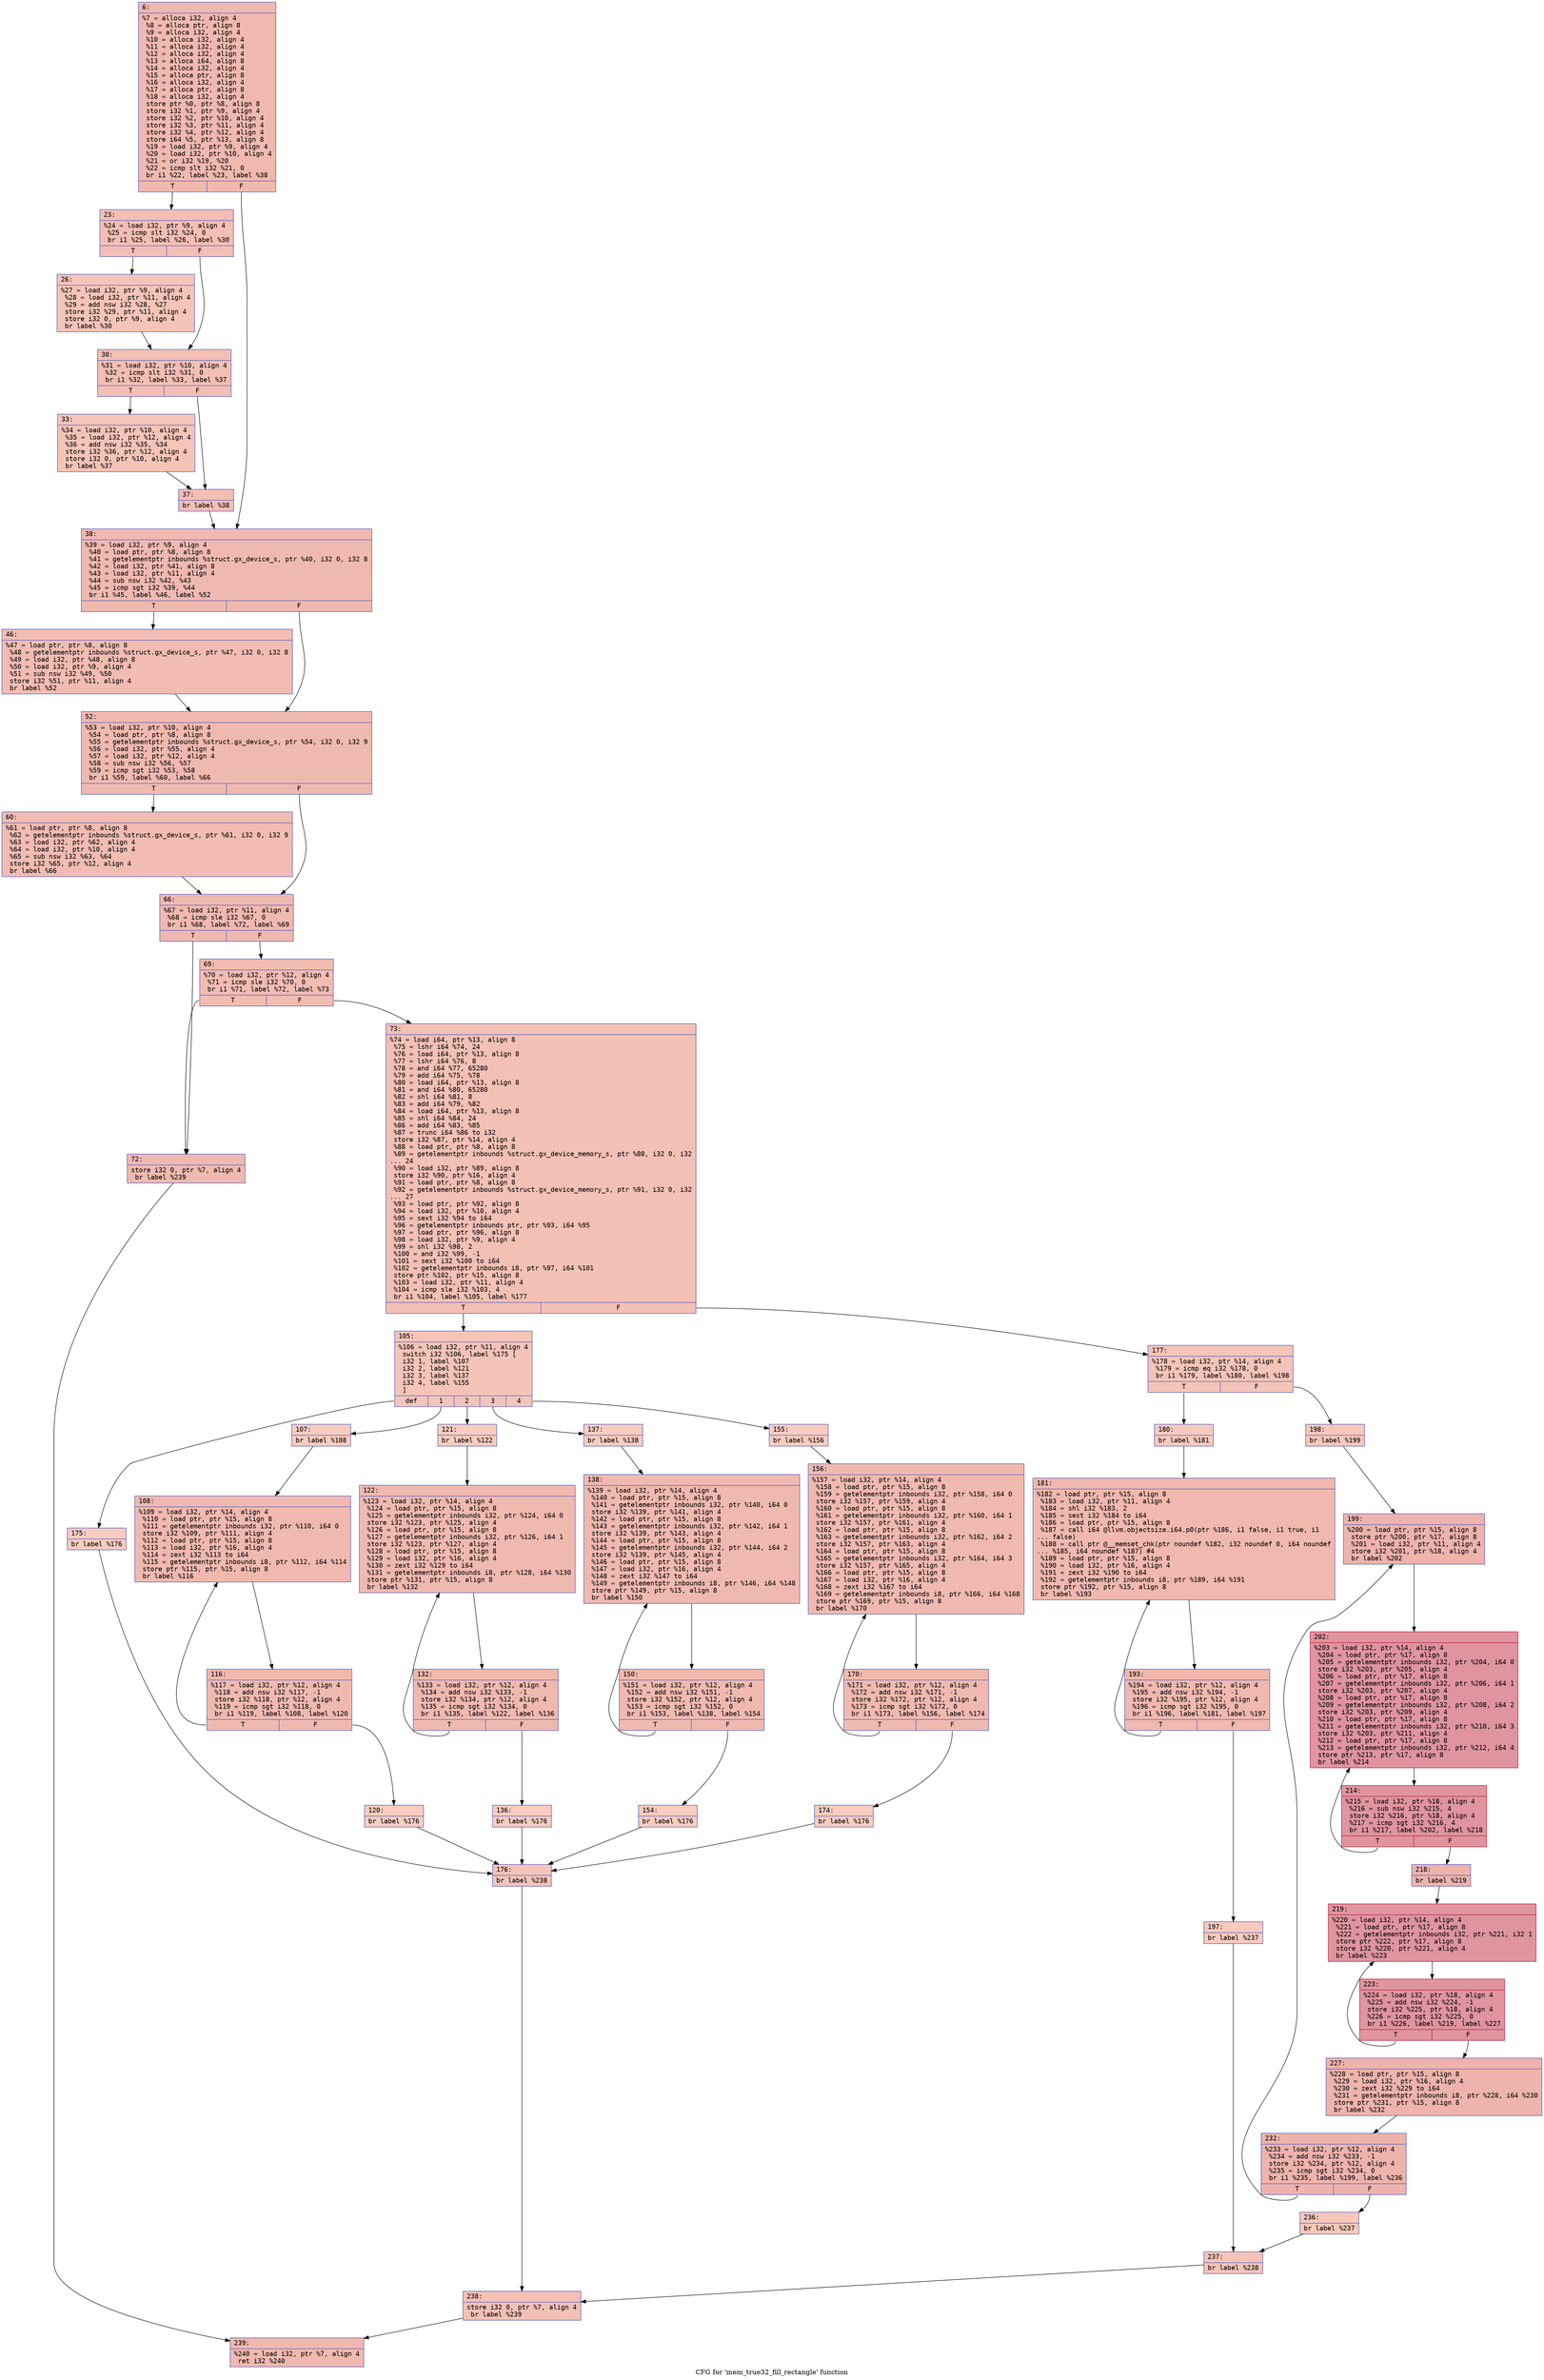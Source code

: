 digraph "CFG for 'mem_true32_fill_rectangle' function" {
	label="CFG for 'mem_true32_fill_rectangle' function";

	Node0x600000a4a0d0 [shape=record,color="#3d50c3ff", style=filled, fillcolor="#de614d70" fontname="Courier",label="{6:\l|  %7 = alloca i32, align 4\l  %8 = alloca ptr, align 8\l  %9 = alloca i32, align 4\l  %10 = alloca i32, align 4\l  %11 = alloca i32, align 4\l  %12 = alloca i32, align 4\l  %13 = alloca i64, align 8\l  %14 = alloca i32, align 4\l  %15 = alloca ptr, align 8\l  %16 = alloca i32, align 4\l  %17 = alloca ptr, align 8\l  %18 = alloca i32, align 4\l  store ptr %0, ptr %8, align 8\l  store i32 %1, ptr %9, align 4\l  store i32 %2, ptr %10, align 4\l  store i32 %3, ptr %11, align 4\l  store i32 %4, ptr %12, align 4\l  store i64 %5, ptr %13, align 8\l  %19 = load i32, ptr %9, align 4\l  %20 = load i32, ptr %10, align 4\l  %21 = or i32 %19, %20\l  %22 = icmp slt i32 %21, 0\l  br i1 %22, label %23, label %38\l|{<s0>T|<s1>F}}"];
	Node0x600000a4a0d0:s0 -> Node0x600000a4a120[tooltip="6 -> 23\nProbability 37.50%" ];
	Node0x600000a4a0d0:s1 -> Node0x600000a4a2b0[tooltip="6 -> 38\nProbability 62.50%" ];
	Node0x600000a4a120 [shape=record,color="#3d50c3ff", style=filled, fillcolor="#e36c5570" fontname="Courier",label="{23:\l|  %24 = load i32, ptr %9, align 4\l  %25 = icmp slt i32 %24, 0\l  br i1 %25, label %26, label %30\l|{<s0>T|<s1>F}}"];
	Node0x600000a4a120:s0 -> Node0x600000a4a170[tooltip="23 -> 26\nProbability 37.50%" ];
	Node0x600000a4a120:s1 -> Node0x600000a4a1c0[tooltip="23 -> 30\nProbability 62.50%" ];
	Node0x600000a4a170 [shape=record,color="#3d50c3ff", style=filled, fillcolor="#e97a5f70" fontname="Courier",label="{26:\l|  %27 = load i32, ptr %9, align 4\l  %28 = load i32, ptr %11, align 4\l  %29 = add nsw i32 %28, %27\l  store i32 %29, ptr %11, align 4\l  store i32 0, ptr %9, align 4\l  br label %30\l}"];
	Node0x600000a4a170 -> Node0x600000a4a1c0[tooltip="26 -> 30\nProbability 100.00%" ];
	Node0x600000a4a1c0 [shape=record,color="#3d50c3ff", style=filled, fillcolor="#e36c5570" fontname="Courier",label="{30:\l|  %31 = load i32, ptr %10, align 4\l  %32 = icmp slt i32 %31, 0\l  br i1 %32, label %33, label %37\l|{<s0>T|<s1>F}}"];
	Node0x600000a4a1c0:s0 -> Node0x600000a4a210[tooltip="30 -> 33\nProbability 37.50%" ];
	Node0x600000a4a1c0:s1 -> Node0x600000a4a260[tooltip="30 -> 37\nProbability 62.50%" ];
	Node0x600000a4a210 [shape=record,color="#3d50c3ff", style=filled, fillcolor="#e97a5f70" fontname="Courier",label="{33:\l|  %34 = load i32, ptr %10, align 4\l  %35 = load i32, ptr %12, align 4\l  %36 = add nsw i32 %35, %34\l  store i32 %36, ptr %12, align 4\l  store i32 0, ptr %10, align 4\l  br label %37\l}"];
	Node0x600000a4a210 -> Node0x600000a4a260[tooltip="33 -> 37\nProbability 100.00%" ];
	Node0x600000a4a260 [shape=record,color="#3d50c3ff", style=filled, fillcolor="#e36c5570" fontname="Courier",label="{37:\l|  br label %38\l}"];
	Node0x600000a4a260 -> Node0x600000a4a2b0[tooltip="37 -> 38\nProbability 100.00%" ];
	Node0x600000a4a2b0 [shape=record,color="#3d50c3ff", style=filled, fillcolor="#de614d70" fontname="Courier",label="{38:\l|  %39 = load i32, ptr %9, align 4\l  %40 = load ptr, ptr %8, align 8\l  %41 = getelementptr inbounds %struct.gx_device_s, ptr %40, i32 0, i32 8\l  %42 = load i32, ptr %41, align 8\l  %43 = load i32, ptr %11, align 4\l  %44 = sub nsw i32 %42, %43\l  %45 = icmp sgt i32 %39, %44\l  br i1 %45, label %46, label %52\l|{<s0>T|<s1>F}}"];
	Node0x600000a4a2b0:s0 -> Node0x600000a4a300[tooltip="38 -> 46\nProbability 50.00%" ];
	Node0x600000a4a2b0:s1 -> Node0x600000a4a350[tooltip="38 -> 52\nProbability 50.00%" ];
	Node0x600000a4a300 [shape=record,color="#3d50c3ff", style=filled, fillcolor="#e1675170" fontname="Courier",label="{46:\l|  %47 = load ptr, ptr %8, align 8\l  %48 = getelementptr inbounds %struct.gx_device_s, ptr %47, i32 0, i32 8\l  %49 = load i32, ptr %48, align 8\l  %50 = load i32, ptr %9, align 4\l  %51 = sub nsw i32 %49, %50\l  store i32 %51, ptr %11, align 4\l  br label %52\l}"];
	Node0x600000a4a300 -> Node0x600000a4a350[tooltip="46 -> 52\nProbability 100.00%" ];
	Node0x600000a4a350 [shape=record,color="#3d50c3ff", style=filled, fillcolor="#de614d70" fontname="Courier",label="{52:\l|  %53 = load i32, ptr %10, align 4\l  %54 = load ptr, ptr %8, align 8\l  %55 = getelementptr inbounds %struct.gx_device_s, ptr %54, i32 0, i32 9\l  %56 = load i32, ptr %55, align 4\l  %57 = load i32, ptr %12, align 4\l  %58 = sub nsw i32 %56, %57\l  %59 = icmp sgt i32 %53, %58\l  br i1 %59, label %60, label %66\l|{<s0>T|<s1>F}}"];
	Node0x600000a4a350:s0 -> Node0x600000a4a3a0[tooltip="52 -> 60\nProbability 50.00%" ];
	Node0x600000a4a350:s1 -> Node0x600000a4a3f0[tooltip="52 -> 66\nProbability 50.00%" ];
	Node0x600000a4a3a0 [shape=record,color="#3d50c3ff", style=filled, fillcolor="#e1675170" fontname="Courier",label="{60:\l|  %61 = load ptr, ptr %8, align 8\l  %62 = getelementptr inbounds %struct.gx_device_s, ptr %61, i32 0, i32 9\l  %63 = load i32, ptr %62, align 4\l  %64 = load i32, ptr %10, align 4\l  %65 = sub nsw i32 %63, %64\l  store i32 %65, ptr %12, align 4\l  br label %66\l}"];
	Node0x600000a4a3a0 -> Node0x600000a4a3f0[tooltip="60 -> 66\nProbability 100.00%" ];
	Node0x600000a4a3f0 [shape=record,color="#3d50c3ff", style=filled, fillcolor="#de614d70" fontname="Courier",label="{66:\l|  %67 = load i32, ptr %11, align 4\l  %68 = icmp sle i32 %67, 0\l  br i1 %68, label %72, label %69\l|{<s0>T|<s1>F}}"];
	Node0x600000a4a3f0:s0 -> Node0x600000a4a490[tooltip="66 -> 72\nProbability 50.00%" ];
	Node0x600000a4a3f0:s1 -> Node0x600000a4a440[tooltip="66 -> 69\nProbability 50.00%" ];
	Node0x600000a4a440 [shape=record,color="#3d50c3ff", style=filled, fillcolor="#e1675170" fontname="Courier",label="{69:\l|  %70 = load i32, ptr %12, align 4\l  %71 = icmp sle i32 %70, 0\l  br i1 %71, label %72, label %73\l|{<s0>T|<s1>F}}"];
	Node0x600000a4a440:s0 -> Node0x600000a4a490[tooltip="69 -> 72\nProbability 50.00%" ];
	Node0x600000a4a440:s1 -> Node0x600000a4a4e0[tooltip="69 -> 73\nProbability 50.00%" ];
	Node0x600000a4a490 [shape=record,color="#3d50c3ff", style=filled, fillcolor="#de614d70" fontname="Courier",label="{72:\l|  store i32 0, ptr %7, align 4\l  br label %239\l}"];
	Node0x600000a4a490 -> Node0x600000a4b070[tooltip="72 -> 239\nProbability 100.00%" ];
	Node0x600000a4a4e0 [shape=record,color="#3d50c3ff", style=filled, fillcolor="#e5705870" fontname="Courier",label="{73:\l|  %74 = load i64, ptr %13, align 8\l  %75 = lshr i64 %74, 24\l  %76 = load i64, ptr %13, align 8\l  %77 = lshr i64 %76, 8\l  %78 = and i64 %77, 65280\l  %79 = add i64 %75, %78\l  %80 = load i64, ptr %13, align 8\l  %81 = and i64 %80, 65280\l  %82 = shl i64 %81, 8\l  %83 = add i64 %79, %82\l  %84 = load i64, ptr %13, align 8\l  %85 = shl i64 %84, 24\l  %86 = add i64 %83, %85\l  %87 = trunc i64 %86 to i32\l  store i32 %87, ptr %14, align 4\l  %88 = load ptr, ptr %8, align 8\l  %89 = getelementptr inbounds %struct.gx_device_memory_s, ptr %88, i32 0, i32\l... 24\l  %90 = load i32, ptr %89, align 8\l  store i32 %90, ptr %16, align 4\l  %91 = load ptr, ptr %8, align 8\l  %92 = getelementptr inbounds %struct.gx_device_memory_s, ptr %91, i32 0, i32\l... 27\l  %93 = load ptr, ptr %92, align 8\l  %94 = load i32, ptr %10, align 4\l  %95 = sext i32 %94 to i64\l  %96 = getelementptr inbounds ptr, ptr %93, i64 %95\l  %97 = load ptr, ptr %96, align 8\l  %98 = load i32, ptr %9, align 4\l  %99 = shl i32 %98, 2\l  %100 = and i32 %99, -1\l  %101 = sext i32 %100 to i64\l  %102 = getelementptr inbounds i8, ptr %97, i64 %101\l  store ptr %102, ptr %15, align 8\l  %103 = load i32, ptr %11, align 4\l  %104 = icmp sle i32 %103, 4\l  br i1 %104, label %105, label %177\l|{<s0>T|<s1>F}}"];
	Node0x600000a4a4e0:s0 -> Node0x600000a4a530[tooltip="73 -> 105\nProbability 50.00%" ];
	Node0x600000a4a4e0:s1 -> Node0x600000a4ab20[tooltip="73 -> 177\nProbability 50.00%" ];
	Node0x600000a4a530 [shape=record,color="#3d50c3ff", style=filled, fillcolor="#e97a5f70" fontname="Courier",label="{105:\l|  %106 = load i32, ptr %11, align 4\l  switch i32 %106, label %175 [\l    i32 1, label %107\l    i32 2, label %121\l    i32 3, label %137\l    i32 4, label %155\l  ]\l|{<s0>def|<s1>1|<s2>2|<s3>3|<s4>4}}"];
	Node0x600000a4a530:s0 -> Node0x600000a4aa80[tooltip="105 -> 175\nProbability 20.00%" ];
	Node0x600000a4a530:s1 -> Node0x600000a4a580[tooltip="105 -> 107\nProbability 20.00%" ];
	Node0x600000a4a530:s2 -> Node0x600000a4a6c0[tooltip="105 -> 121\nProbability 20.00%" ];
	Node0x600000a4a530:s3 -> Node0x600000a4a800[tooltip="105 -> 137\nProbability 20.00%" ];
	Node0x600000a4a530:s4 -> Node0x600000a4a940[tooltip="105 -> 155\nProbability 20.00%" ];
	Node0x600000a4a580 [shape=record,color="#3d50c3ff", style=filled, fillcolor="#f08b6e70" fontname="Courier",label="{107:\l|  br label %108\l}"];
	Node0x600000a4a580 -> Node0x600000a4a5d0[tooltip="107 -> 108\nProbability 100.00%" ];
	Node0x600000a4a5d0 [shape=record,color="#3d50c3ff", style=filled, fillcolor="#de614d70" fontname="Courier",label="{108:\l|  %109 = load i32, ptr %14, align 4\l  %110 = load ptr, ptr %15, align 8\l  %111 = getelementptr inbounds i32, ptr %110, i64 0\l  store i32 %109, ptr %111, align 4\l  %112 = load ptr, ptr %15, align 8\l  %113 = load i32, ptr %16, align 4\l  %114 = zext i32 %113 to i64\l  %115 = getelementptr inbounds i8, ptr %112, i64 %114\l  store ptr %115, ptr %15, align 8\l  br label %116\l}"];
	Node0x600000a4a5d0 -> Node0x600000a4a620[tooltip="108 -> 116\nProbability 100.00%" ];
	Node0x600000a4a620 [shape=record,color="#3d50c3ff", style=filled, fillcolor="#de614d70" fontname="Courier",label="{116:\l|  %117 = load i32, ptr %12, align 4\l  %118 = add nsw i32 %117, -1\l  store i32 %118, ptr %12, align 4\l  %119 = icmp sgt i32 %118, 0\l  br i1 %119, label %108, label %120\l|{<s0>T|<s1>F}}"];
	Node0x600000a4a620:s0 -> Node0x600000a4a5d0[tooltip="116 -> 108\nProbability 96.88%" ];
	Node0x600000a4a620:s1 -> Node0x600000a4a670[tooltip="116 -> 120\nProbability 3.12%" ];
	Node0x600000a4a670 [shape=record,color="#3d50c3ff", style=filled, fillcolor="#f08b6e70" fontname="Courier",label="{120:\l|  br label %176\l}"];
	Node0x600000a4a670 -> Node0x600000a4aad0[tooltip="120 -> 176\nProbability 100.00%" ];
	Node0x600000a4a6c0 [shape=record,color="#3d50c3ff", style=filled, fillcolor="#f08b6e70" fontname="Courier",label="{121:\l|  br label %122\l}"];
	Node0x600000a4a6c0 -> Node0x600000a4a710[tooltip="121 -> 122\nProbability 100.00%" ];
	Node0x600000a4a710 [shape=record,color="#3d50c3ff", style=filled, fillcolor="#de614d70" fontname="Courier",label="{122:\l|  %123 = load i32, ptr %14, align 4\l  %124 = load ptr, ptr %15, align 8\l  %125 = getelementptr inbounds i32, ptr %124, i64 0\l  store i32 %123, ptr %125, align 4\l  %126 = load ptr, ptr %15, align 8\l  %127 = getelementptr inbounds i32, ptr %126, i64 1\l  store i32 %123, ptr %127, align 4\l  %128 = load ptr, ptr %15, align 8\l  %129 = load i32, ptr %16, align 4\l  %130 = zext i32 %129 to i64\l  %131 = getelementptr inbounds i8, ptr %128, i64 %130\l  store ptr %131, ptr %15, align 8\l  br label %132\l}"];
	Node0x600000a4a710 -> Node0x600000a4a760[tooltip="122 -> 132\nProbability 100.00%" ];
	Node0x600000a4a760 [shape=record,color="#3d50c3ff", style=filled, fillcolor="#de614d70" fontname="Courier",label="{132:\l|  %133 = load i32, ptr %12, align 4\l  %134 = add nsw i32 %133, -1\l  store i32 %134, ptr %12, align 4\l  %135 = icmp sgt i32 %134, 0\l  br i1 %135, label %122, label %136\l|{<s0>T|<s1>F}}"];
	Node0x600000a4a760:s0 -> Node0x600000a4a710[tooltip="132 -> 122\nProbability 96.88%" ];
	Node0x600000a4a760:s1 -> Node0x600000a4a7b0[tooltip="132 -> 136\nProbability 3.12%" ];
	Node0x600000a4a7b0 [shape=record,color="#3d50c3ff", style=filled, fillcolor="#f08b6e70" fontname="Courier",label="{136:\l|  br label %176\l}"];
	Node0x600000a4a7b0 -> Node0x600000a4aad0[tooltip="136 -> 176\nProbability 100.00%" ];
	Node0x600000a4a800 [shape=record,color="#3d50c3ff", style=filled, fillcolor="#f08b6e70" fontname="Courier",label="{137:\l|  br label %138\l}"];
	Node0x600000a4a800 -> Node0x600000a4a850[tooltip="137 -> 138\nProbability 100.00%" ];
	Node0x600000a4a850 [shape=record,color="#3d50c3ff", style=filled, fillcolor="#de614d70" fontname="Courier",label="{138:\l|  %139 = load i32, ptr %14, align 4\l  %140 = load ptr, ptr %15, align 8\l  %141 = getelementptr inbounds i32, ptr %140, i64 0\l  store i32 %139, ptr %141, align 4\l  %142 = load ptr, ptr %15, align 8\l  %143 = getelementptr inbounds i32, ptr %142, i64 1\l  store i32 %139, ptr %143, align 4\l  %144 = load ptr, ptr %15, align 8\l  %145 = getelementptr inbounds i32, ptr %144, i64 2\l  store i32 %139, ptr %145, align 4\l  %146 = load ptr, ptr %15, align 8\l  %147 = load i32, ptr %16, align 4\l  %148 = zext i32 %147 to i64\l  %149 = getelementptr inbounds i8, ptr %146, i64 %148\l  store ptr %149, ptr %15, align 8\l  br label %150\l}"];
	Node0x600000a4a850 -> Node0x600000a4a8a0[tooltip="138 -> 150\nProbability 100.00%" ];
	Node0x600000a4a8a0 [shape=record,color="#3d50c3ff", style=filled, fillcolor="#de614d70" fontname="Courier",label="{150:\l|  %151 = load i32, ptr %12, align 4\l  %152 = add nsw i32 %151, -1\l  store i32 %152, ptr %12, align 4\l  %153 = icmp sgt i32 %152, 0\l  br i1 %153, label %138, label %154\l|{<s0>T|<s1>F}}"];
	Node0x600000a4a8a0:s0 -> Node0x600000a4a850[tooltip="150 -> 138\nProbability 96.88%" ];
	Node0x600000a4a8a0:s1 -> Node0x600000a4a8f0[tooltip="150 -> 154\nProbability 3.12%" ];
	Node0x600000a4a8f0 [shape=record,color="#3d50c3ff", style=filled, fillcolor="#f08b6e70" fontname="Courier",label="{154:\l|  br label %176\l}"];
	Node0x600000a4a8f0 -> Node0x600000a4aad0[tooltip="154 -> 176\nProbability 100.00%" ];
	Node0x600000a4a940 [shape=record,color="#3d50c3ff", style=filled, fillcolor="#f08b6e70" fontname="Courier",label="{155:\l|  br label %156\l}"];
	Node0x600000a4a940 -> Node0x600000a4a990[tooltip="155 -> 156\nProbability 100.00%" ];
	Node0x600000a4a990 [shape=record,color="#3d50c3ff", style=filled, fillcolor="#de614d70" fontname="Courier",label="{156:\l|  %157 = load i32, ptr %14, align 4\l  %158 = load ptr, ptr %15, align 8\l  %159 = getelementptr inbounds i32, ptr %158, i64 0\l  store i32 %157, ptr %159, align 4\l  %160 = load ptr, ptr %15, align 8\l  %161 = getelementptr inbounds i32, ptr %160, i64 1\l  store i32 %157, ptr %161, align 4\l  %162 = load ptr, ptr %15, align 8\l  %163 = getelementptr inbounds i32, ptr %162, i64 2\l  store i32 %157, ptr %163, align 4\l  %164 = load ptr, ptr %15, align 8\l  %165 = getelementptr inbounds i32, ptr %164, i64 3\l  store i32 %157, ptr %165, align 4\l  %166 = load ptr, ptr %15, align 8\l  %167 = load i32, ptr %16, align 4\l  %168 = zext i32 %167 to i64\l  %169 = getelementptr inbounds i8, ptr %166, i64 %168\l  store ptr %169, ptr %15, align 8\l  br label %170\l}"];
	Node0x600000a4a990 -> Node0x600000a4a9e0[tooltip="156 -> 170\nProbability 100.00%" ];
	Node0x600000a4a9e0 [shape=record,color="#3d50c3ff", style=filled, fillcolor="#de614d70" fontname="Courier",label="{170:\l|  %171 = load i32, ptr %12, align 4\l  %172 = add nsw i32 %171, -1\l  store i32 %172, ptr %12, align 4\l  %173 = icmp sgt i32 %172, 0\l  br i1 %173, label %156, label %174\l|{<s0>T|<s1>F}}"];
	Node0x600000a4a9e0:s0 -> Node0x600000a4a990[tooltip="170 -> 156\nProbability 96.88%" ];
	Node0x600000a4a9e0:s1 -> Node0x600000a4aa30[tooltip="170 -> 174\nProbability 3.12%" ];
	Node0x600000a4aa30 [shape=record,color="#3d50c3ff", style=filled, fillcolor="#f08b6e70" fontname="Courier",label="{174:\l|  br label %176\l}"];
	Node0x600000a4aa30 -> Node0x600000a4aad0[tooltip="174 -> 176\nProbability 100.00%" ];
	Node0x600000a4aa80 [shape=record,color="#3d50c3ff", style=filled, fillcolor="#f08b6e70" fontname="Courier",label="{175:\l|  br label %176\l}"];
	Node0x600000a4aa80 -> Node0x600000a4aad0[tooltip="175 -> 176\nProbability 100.00%" ];
	Node0x600000a4aad0 [shape=record,color="#3d50c3ff", style=filled, fillcolor="#e97a5f70" fontname="Courier",label="{176:\l|  br label %238\l}"];
	Node0x600000a4aad0 -> Node0x600000a4b020[tooltip="176 -> 238\nProbability 100.00%" ];
	Node0x600000a4ab20 [shape=record,color="#3d50c3ff", style=filled, fillcolor="#e97a5f70" fontname="Courier",label="{177:\l|  %178 = load i32, ptr %14, align 4\l  %179 = icmp eq i32 %178, 0\l  br i1 %179, label %180, label %198\l|{<s0>T|<s1>F}}"];
	Node0x600000a4ab20:s0 -> Node0x600000a4ab70[tooltip="177 -> 180\nProbability 37.50%" ];
	Node0x600000a4ab20:s1 -> Node0x600000a4acb0[tooltip="177 -> 198\nProbability 62.50%" ];
	Node0x600000a4ab70 [shape=record,color="#3d50c3ff", style=filled, fillcolor="#ef886b70" fontname="Courier",label="{180:\l|  br label %181\l}"];
	Node0x600000a4ab70 -> Node0x600000a4abc0[tooltip="180 -> 181\nProbability 100.00%" ];
	Node0x600000a4abc0 [shape=record,color="#3d50c3ff", style=filled, fillcolor="#dc5d4a70" fontname="Courier",label="{181:\l|  %182 = load ptr, ptr %15, align 8\l  %183 = load i32, ptr %11, align 4\l  %184 = shl i32 %183, 2\l  %185 = sext i32 %184 to i64\l  %186 = load ptr, ptr %15, align 8\l  %187 = call i64 @llvm.objectsize.i64.p0(ptr %186, i1 false, i1 true, i1\l... false)\l  %188 = call ptr @__memset_chk(ptr noundef %182, i32 noundef 0, i64 noundef\l... %185, i64 noundef %187) #4\l  %189 = load ptr, ptr %15, align 8\l  %190 = load i32, ptr %16, align 4\l  %191 = zext i32 %190 to i64\l  %192 = getelementptr inbounds i8, ptr %189, i64 %191\l  store ptr %192, ptr %15, align 8\l  br label %193\l}"];
	Node0x600000a4abc0 -> Node0x600000a4ac10[tooltip="181 -> 193\nProbability 100.00%" ];
	Node0x600000a4ac10 [shape=record,color="#3d50c3ff", style=filled, fillcolor="#dc5d4a70" fontname="Courier",label="{193:\l|  %194 = load i32, ptr %12, align 4\l  %195 = add nsw i32 %194, -1\l  store i32 %195, ptr %12, align 4\l  %196 = icmp sgt i32 %195, 0\l  br i1 %196, label %181, label %197\l|{<s0>T|<s1>F}}"];
	Node0x600000a4ac10:s0 -> Node0x600000a4abc0[tooltip="193 -> 181\nProbability 96.88%" ];
	Node0x600000a4ac10:s1 -> Node0x600000a4ac60[tooltip="193 -> 197\nProbability 3.12%" ];
	Node0x600000a4ac60 [shape=record,color="#3d50c3ff", style=filled, fillcolor="#ef886b70" fontname="Courier",label="{197:\l|  br label %237\l}"];
	Node0x600000a4ac60 -> Node0x600000a4afd0[tooltip="197 -> 237\nProbability 100.00%" ];
	Node0x600000a4acb0 [shape=record,color="#3d50c3ff", style=filled, fillcolor="#ec7f6370" fontname="Courier",label="{198:\l|  br label %199\l}"];
	Node0x600000a4acb0 -> Node0x600000a4ad00[tooltip="198 -> 199\nProbability 100.00%" ];
	Node0x600000a4ad00 [shape=record,color="#3d50c3ff", style=filled, fillcolor="#d6524470" fontname="Courier",label="{199:\l|  %200 = load ptr, ptr %15, align 8\l  store ptr %200, ptr %17, align 8\l  %201 = load i32, ptr %11, align 4\l  store i32 %201, ptr %18, align 4\l  br label %202\l}"];
	Node0x600000a4ad00 -> Node0x600000a4ad50[tooltip="199 -> 202\nProbability 100.00%" ];
	Node0x600000a4ad50 [shape=record,color="#b70d28ff", style=filled, fillcolor="#b70d2870" fontname="Courier",label="{202:\l|  %203 = load i32, ptr %14, align 4\l  %204 = load ptr, ptr %17, align 8\l  %205 = getelementptr inbounds i32, ptr %204, i64 0\l  store i32 %203, ptr %205, align 4\l  %206 = load ptr, ptr %17, align 8\l  %207 = getelementptr inbounds i32, ptr %206, i64 1\l  store i32 %203, ptr %207, align 4\l  %208 = load ptr, ptr %17, align 8\l  %209 = getelementptr inbounds i32, ptr %208, i64 2\l  store i32 %203, ptr %209, align 4\l  %210 = load ptr, ptr %17, align 8\l  %211 = getelementptr inbounds i32, ptr %210, i64 3\l  store i32 %203, ptr %211, align 4\l  %212 = load ptr, ptr %17, align 8\l  %213 = getelementptr inbounds i32, ptr %212, i64 4\l  store ptr %213, ptr %17, align 8\l  br label %214\l}"];
	Node0x600000a4ad50 -> Node0x600000a4ada0[tooltip="202 -> 214\nProbability 100.00%" ];
	Node0x600000a4ada0 [shape=record,color="#b70d28ff", style=filled, fillcolor="#b70d2870" fontname="Courier",label="{214:\l|  %215 = load i32, ptr %18, align 4\l  %216 = sub nsw i32 %215, 4\l  store i32 %216, ptr %18, align 4\l  %217 = icmp sgt i32 %216, 4\l  br i1 %217, label %202, label %218\l|{<s0>T|<s1>F}}"];
	Node0x600000a4ada0:s0 -> Node0x600000a4ad50[tooltip="214 -> 202\nProbability 96.88%" ];
	Node0x600000a4ada0:s1 -> Node0x600000a4adf0[tooltip="214 -> 218\nProbability 3.12%" ];
	Node0x600000a4adf0 [shape=record,color="#3d50c3ff", style=filled, fillcolor="#d6524470" fontname="Courier",label="{218:\l|  br label %219\l}"];
	Node0x600000a4adf0 -> Node0x600000a4ae40[tooltip="218 -> 219\nProbability 100.00%" ];
	Node0x600000a4ae40 [shape=record,color="#b70d28ff", style=filled, fillcolor="#b70d2870" fontname="Courier",label="{219:\l|  %220 = load i32, ptr %14, align 4\l  %221 = load ptr, ptr %17, align 8\l  %222 = getelementptr inbounds i32, ptr %221, i32 1\l  store ptr %222, ptr %17, align 8\l  store i32 %220, ptr %221, align 4\l  br label %223\l}"];
	Node0x600000a4ae40 -> Node0x600000a4ae90[tooltip="219 -> 223\nProbability 100.00%" ];
	Node0x600000a4ae90 [shape=record,color="#b70d28ff", style=filled, fillcolor="#b70d2870" fontname="Courier",label="{223:\l|  %224 = load i32, ptr %18, align 4\l  %225 = add nsw i32 %224, -1\l  store i32 %225, ptr %18, align 4\l  %226 = icmp sgt i32 %225, 0\l  br i1 %226, label %219, label %227\l|{<s0>T|<s1>F}}"];
	Node0x600000a4ae90:s0 -> Node0x600000a4ae40[tooltip="223 -> 219\nProbability 96.88%" ];
	Node0x600000a4ae90:s1 -> Node0x600000a4aee0[tooltip="223 -> 227\nProbability 3.12%" ];
	Node0x600000a4aee0 [shape=record,color="#3d50c3ff", style=filled, fillcolor="#d6524470" fontname="Courier",label="{227:\l|  %228 = load ptr, ptr %15, align 8\l  %229 = load i32, ptr %16, align 4\l  %230 = zext i32 %229 to i64\l  %231 = getelementptr inbounds i8, ptr %228, i64 %230\l  store ptr %231, ptr %15, align 8\l  br label %232\l}"];
	Node0x600000a4aee0 -> Node0x600000a4af30[tooltip="227 -> 232\nProbability 100.00%" ];
	Node0x600000a4af30 [shape=record,color="#3d50c3ff", style=filled, fillcolor="#d6524470" fontname="Courier",label="{232:\l|  %233 = load i32, ptr %12, align 4\l  %234 = add nsw i32 %233, -1\l  store i32 %234, ptr %12, align 4\l  %235 = icmp sgt i32 %234, 0\l  br i1 %235, label %199, label %236\l|{<s0>T|<s1>F}}"];
	Node0x600000a4af30:s0 -> Node0x600000a4ad00[tooltip="232 -> 199\nProbability 96.88%" ];
	Node0x600000a4af30:s1 -> Node0x600000a4af80[tooltip="232 -> 236\nProbability 3.12%" ];
	Node0x600000a4af80 [shape=record,color="#3d50c3ff", style=filled, fillcolor="#ec7f6370" fontname="Courier",label="{236:\l|  br label %237\l}"];
	Node0x600000a4af80 -> Node0x600000a4afd0[tooltip="236 -> 237\nProbability 100.00%" ];
	Node0x600000a4afd0 [shape=record,color="#3d50c3ff", style=filled, fillcolor="#e97a5f70" fontname="Courier",label="{237:\l|  br label %238\l}"];
	Node0x600000a4afd0 -> Node0x600000a4b020[tooltip="237 -> 238\nProbability 100.00%" ];
	Node0x600000a4b020 [shape=record,color="#3d50c3ff", style=filled, fillcolor="#e5705870" fontname="Courier",label="{238:\l|  store i32 0, ptr %7, align 4\l  br label %239\l}"];
	Node0x600000a4b020 -> Node0x600000a4b070[tooltip="238 -> 239\nProbability 100.00%" ];
	Node0x600000a4b070 [shape=record,color="#3d50c3ff", style=filled, fillcolor="#de614d70" fontname="Courier",label="{239:\l|  %240 = load i32, ptr %7, align 4\l  ret i32 %240\l}"];
}
